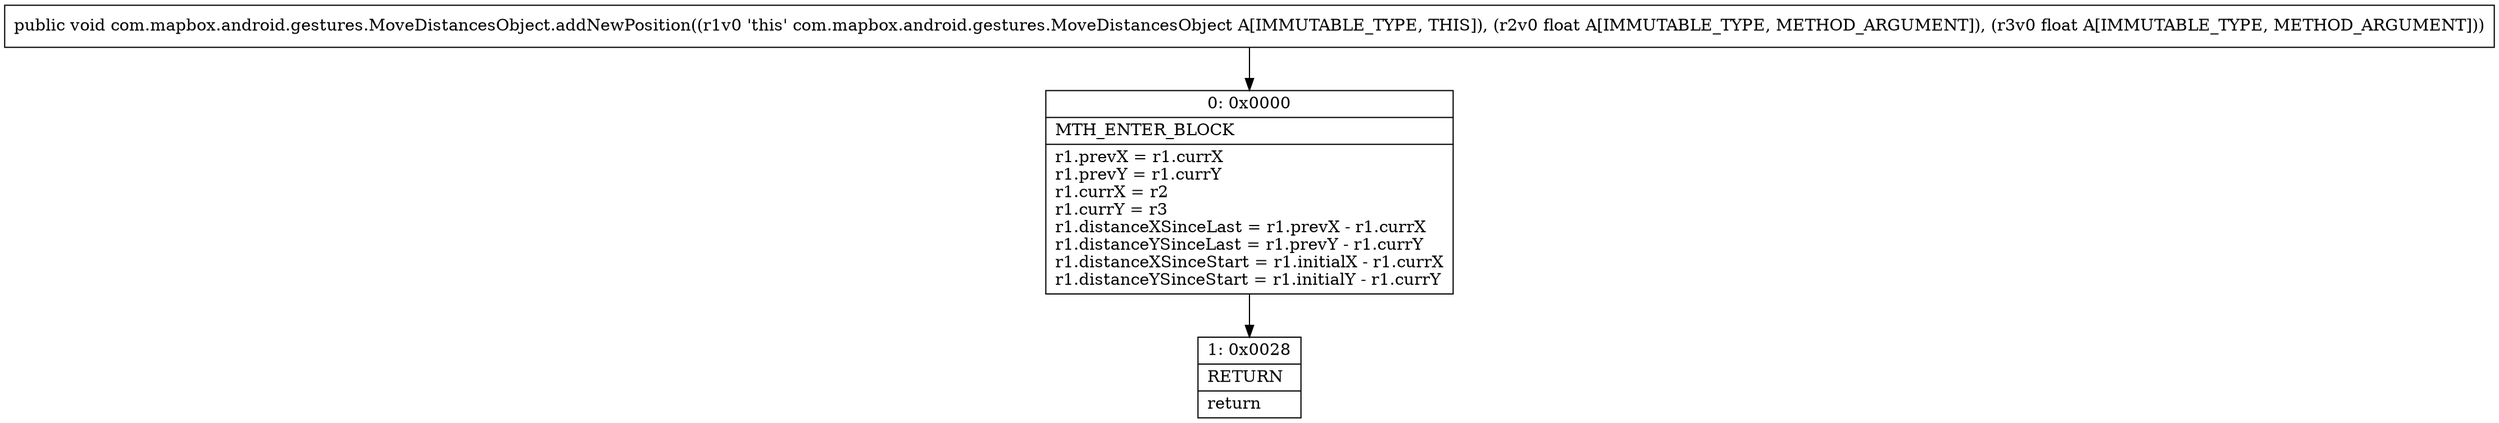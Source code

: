 digraph "CFG forcom.mapbox.android.gestures.MoveDistancesObject.addNewPosition(FF)V" {
Node_0 [shape=record,label="{0\:\ 0x0000|MTH_ENTER_BLOCK\l|r1.prevX = r1.currX\lr1.prevY = r1.currY\lr1.currX = r2\lr1.currY = r3\lr1.distanceXSinceLast = r1.prevX \- r1.currX\lr1.distanceYSinceLast = r1.prevY \- r1.currY\lr1.distanceXSinceStart = r1.initialX \- r1.currX\lr1.distanceYSinceStart = r1.initialY \- r1.currY\l}"];
Node_1 [shape=record,label="{1\:\ 0x0028|RETURN\l|return\l}"];
MethodNode[shape=record,label="{public void com.mapbox.android.gestures.MoveDistancesObject.addNewPosition((r1v0 'this' com.mapbox.android.gestures.MoveDistancesObject A[IMMUTABLE_TYPE, THIS]), (r2v0 float A[IMMUTABLE_TYPE, METHOD_ARGUMENT]), (r3v0 float A[IMMUTABLE_TYPE, METHOD_ARGUMENT])) }"];
MethodNode -> Node_0;
Node_0 -> Node_1;
}

